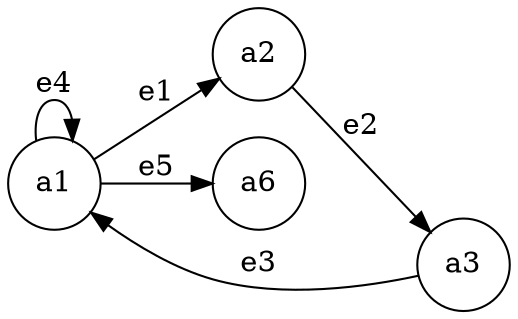 digraph finite_state_machine {
rankdir=LR;
node [shape = circle];
a1->a2[label="e1"];
a2->a3[label="e2"];
a3->a1[label="e3"];
a1->a1[label="e4"];
a1->a6[label="e5"];
}

